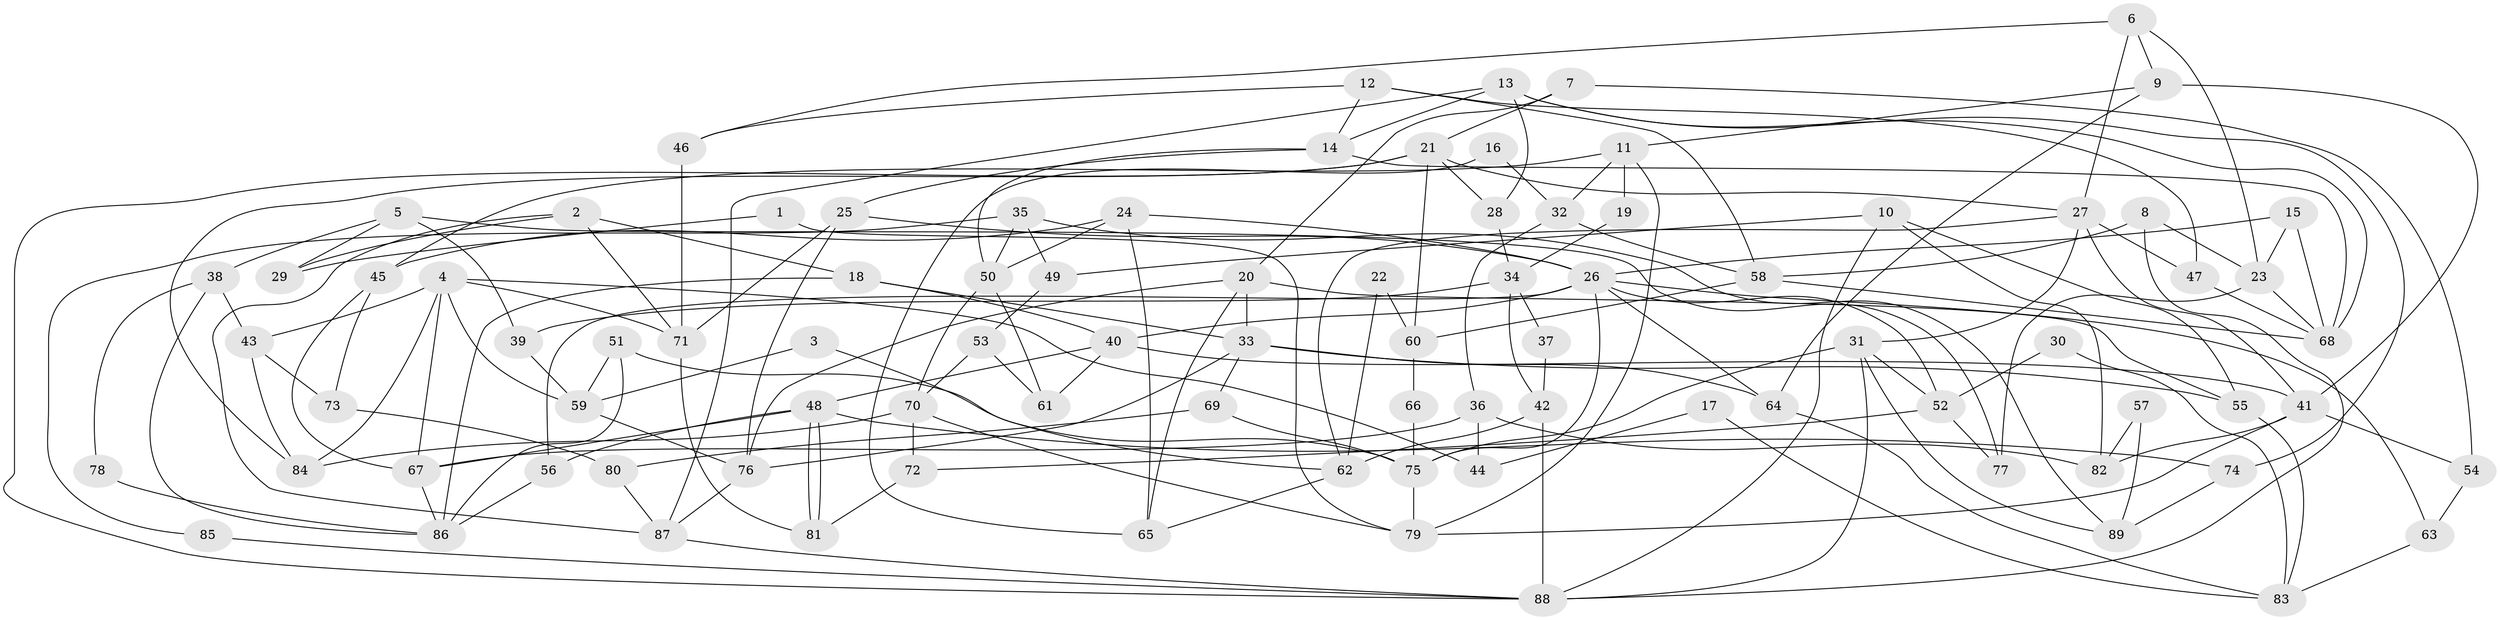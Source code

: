 // Generated by graph-tools (version 1.1) at 2025/11/02/27/25 16:11:24]
// undirected, 89 vertices, 178 edges
graph export_dot {
graph [start="1"]
  node [color=gray90,style=filled];
  1;
  2;
  3;
  4;
  5;
  6;
  7;
  8;
  9;
  10;
  11;
  12;
  13;
  14;
  15;
  16;
  17;
  18;
  19;
  20;
  21;
  22;
  23;
  24;
  25;
  26;
  27;
  28;
  29;
  30;
  31;
  32;
  33;
  34;
  35;
  36;
  37;
  38;
  39;
  40;
  41;
  42;
  43;
  44;
  45;
  46;
  47;
  48;
  49;
  50;
  51;
  52;
  53;
  54;
  55;
  56;
  57;
  58;
  59;
  60;
  61;
  62;
  63;
  64;
  65;
  66;
  67;
  68;
  69;
  70;
  71;
  72;
  73;
  74;
  75;
  76;
  77;
  78;
  79;
  80;
  81;
  82;
  83;
  84;
  85;
  86;
  87;
  88;
  89;
  1 -- 79;
  1 -- 29;
  2 -- 71;
  2 -- 18;
  2 -- 29;
  2 -- 87;
  3 -- 62;
  3 -- 59;
  4 -- 67;
  4 -- 84;
  4 -- 43;
  4 -- 44;
  4 -- 59;
  4 -- 71;
  5 -- 77;
  5 -- 38;
  5 -- 29;
  5 -- 39;
  6 -- 46;
  6 -- 27;
  6 -- 9;
  6 -- 23;
  7 -- 54;
  7 -- 21;
  7 -- 20;
  8 -- 88;
  8 -- 23;
  8 -- 58;
  9 -- 64;
  9 -- 11;
  9 -- 41;
  10 -- 55;
  10 -- 88;
  10 -- 49;
  10 -- 82;
  11 -- 79;
  11 -- 19;
  11 -- 32;
  11 -- 45;
  12 -- 47;
  12 -- 58;
  12 -- 14;
  12 -- 46;
  13 -- 14;
  13 -- 87;
  13 -- 28;
  13 -- 68;
  13 -- 74;
  14 -- 68;
  14 -- 25;
  14 -- 50;
  15 -- 23;
  15 -- 26;
  15 -- 68;
  16 -- 65;
  16 -- 32;
  17 -- 44;
  17 -- 83;
  18 -- 40;
  18 -- 33;
  18 -- 86;
  19 -- 34;
  20 -- 76;
  20 -- 33;
  20 -- 55;
  20 -- 65;
  21 -- 88;
  21 -- 27;
  21 -- 28;
  21 -- 60;
  21 -- 84;
  22 -- 62;
  22 -- 60;
  23 -- 68;
  23 -- 77;
  24 -- 50;
  24 -- 45;
  24 -- 26;
  24 -- 65;
  25 -- 26;
  25 -- 71;
  25 -- 76;
  26 -- 40;
  26 -- 52;
  26 -- 56;
  26 -- 63;
  26 -- 64;
  26 -- 75;
  27 -- 31;
  27 -- 41;
  27 -- 47;
  27 -- 62;
  28 -- 34;
  30 -- 52;
  30 -- 83;
  31 -- 88;
  31 -- 52;
  31 -- 75;
  31 -- 89;
  32 -- 58;
  32 -- 36;
  33 -- 76;
  33 -- 55;
  33 -- 64;
  33 -- 69;
  34 -- 39;
  34 -- 37;
  34 -- 42;
  35 -- 49;
  35 -- 89;
  35 -- 50;
  35 -- 85;
  36 -- 67;
  36 -- 44;
  36 -- 82;
  37 -- 42;
  38 -- 86;
  38 -- 43;
  38 -- 78;
  39 -- 59;
  40 -- 41;
  40 -- 48;
  40 -- 61;
  41 -- 82;
  41 -- 54;
  41 -- 79;
  42 -- 62;
  42 -- 88;
  43 -- 84;
  43 -- 73;
  45 -- 67;
  45 -- 73;
  46 -- 71;
  47 -- 68;
  48 -- 56;
  48 -- 81;
  48 -- 81;
  48 -- 67;
  48 -- 74;
  49 -- 53;
  50 -- 61;
  50 -- 70;
  51 -- 75;
  51 -- 59;
  51 -- 86;
  52 -- 72;
  52 -- 77;
  53 -- 61;
  53 -- 70;
  54 -- 63;
  55 -- 83;
  56 -- 86;
  57 -- 89;
  57 -- 82;
  58 -- 68;
  58 -- 60;
  59 -- 76;
  60 -- 66;
  62 -- 65;
  63 -- 83;
  64 -- 83;
  66 -- 75;
  67 -- 86;
  69 -- 75;
  69 -- 80;
  70 -- 79;
  70 -- 72;
  70 -- 84;
  71 -- 81;
  72 -- 81;
  73 -- 80;
  74 -- 89;
  75 -- 79;
  76 -- 87;
  78 -- 86;
  80 -- 87;
  85 -- 88;
  87 -- 88;
}

